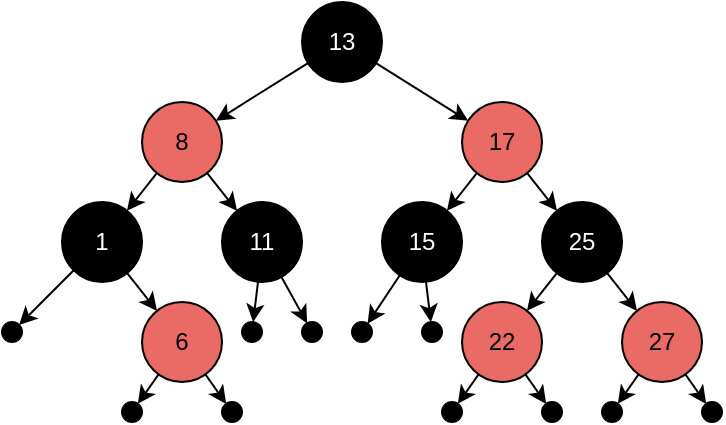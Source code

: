 <mxfile version="22.0.3" type="device">
  <diagram name="Page-1" id="LSbP4V47tpOACBhXlLEB">
    <mxGraphModel dx="619" dy="529" grid="1" gridSize="10" guides="1" tooltips="1" connect="1" arrows="1" fold="1" page="1" pageScale="1" pageWidth="700" pageHeight="210" math="0" shadow="0">
      <root>
        <mxCell id="0" />
        <mxCell id="1" parent="0" />
        <mxCell id="43nEJZOgeesaap-Se7oP-12" style="rounded=0;orthogonalLoop=1;jettySize=auto;html=1;" edge="1" parent="1" source="43nEJZOgeesaap-Se7oP-1" target="43nEJZOgeesaap-Se7oP-2">
          <mxGeometry relative="1" as="geometry" />
        </mxCell>
        <mxCell id="43nEJZOgeesaap-Se7oP-13" style="rounded=0;orthogonalLoop=1;jettySize=auto;html=1;" edge="1" parent="1" source="43nEJZOgeesaap-Se7oP-1" target="43nEJZOgeesaap-Se7oP-5">
          <mxGeometry relative="1" as="geometry" />
        </mxCell>
        <mxCell id="43nEJZOgeesaap-Se7oP-1" value="13" style="ellipse;whiteSpace=wrap;html=1;aspect=fixed;fillColor=#000000;fontColor=#FFFFFF;" vertex="1" parent="1">
          <mxGeometry x="320" width="40" height="40" as="geometry" />
        </mxCell>
        <mxCell id="43nEJZOgeesaap-Se7oP-2" value="8" style="ellipse;whiteSpace=wrap;html=1;aspect=fixed;fillColor=#EA6B66;" vertex="1" parent="1">
          <mxGeometry x="240" y="50" width="40" height="40" as="geometry" />
        </mxCell>
        <mxCell id="43nEJZOgeesaap-Se7oP-3" value="1" style="ellipse;whiteSpace=wrap;html=1;aspect=fixed;fillColor=#000000;fontColor=#FFFFFF;" vertex="1" parent="1">
          <mxGeometry x="200" y="100" width="40" height="40" as="geometry" />
        </mxCell>
        <mxCell id="43nEJZOgeesaap-Se7oP-4" value="11" style="ellipse;whiteSpace=wrap;html=1;aspect=fixed;fillColor=#000000;fontColor=#FFFFFF;" vertex="1" parent="1">
          <mxGeometry x="280" y="100" width="40" height="40" as="geometry" />
        </mxCell>
        <mxCell id="43nEJZOgeesaap-Se7oP-5" value="17" style="ellipse;whiteSpace=wrap;html=1;aspect=fixed;fillColor=#EA6B66;" vertex="1" parent="1">
          <mxGeometry x="400" y="50" width="40" height="40" as="geometry" />
        </mxCell>
        <mxCell id="43nEJZOgeesaap-Se7oP-6" value="15" style="ellipse;whiteSpace=wrap;html=1;aspect=fixed;fillColor=#000000;fontColor=#FFFFFF;" vertex="1" parent="1">
          <mxGeometry x="360" y="100" width="40" height="40" as="geometry" />
        </mxCell>
        <mxCell id="43nEJZOgeesaap-Se7oP-7" value="25" style="ellipse;whiteSpace=wrap;html=1;aspect=fixed;fillColor=#000000;fontColor=#FFFFFF;" vertex="1" parent="1">
          <mxGeometry x="440" y="100" width="40" height="40" as="geometry" />
        </mxCell>
        <mxCell id="43nEJZOgeesaap-Se7oP-8" value="22" style="ellipse;whiteSpace=wrap;html=1;aspect=fixed;fillColor=#EA6B66;" vertex="1" parent="1">
          <mxGeometry x="400" y="150" width="40" height="40" as="geometry" />
        </mxCell>
        <mxCell id="43nEJZOgeesaap-Se7oP-9" value="27" style="ellipse;whiteSpace=wrap;html=1;aspect=fixed;fillColor=#EA6B66;" vertex="1" parent="1">
          <mxGeometry x="480" y="150" width="40" height="40" as="geometry" />
        </mxCell>
        <mxCell id="43nEJZOgeesaap-Se7oP-11" value="6" style="ellipse;whiteSpace=wrap;html=1;aspect=fixed;fillColor=#EA6B66;" vertex="1" parent="1">
          <mxGeometry x="240" y="150" width="40" height="40" as="geometry" />
        </mxCell>
        <mxCell id="43nEJZOgeesaap-Se7oP-14" style="rounded=0;orthogonalLoop=1;jettySize=auto;html=1;" edge="1" parent="1" source="43nEJZOgeesaap-Se7oP-2" target="43nEJZOgeesaap-Se7oP-3">
          <mxGeometry relative="1" as="geometry">
            <mxPoint x="315" y="43" as="sourcePoint" />
            <mxPoint x="285" y="67" as="targetPoint" />
          </mxGeometry>
        </mxCell>
        <mxCell id="43nEJZOgeesaap-Se7oP-15" style="rounded=0;orthogonalLoop=1;jettySize=auto;html=1;" edge="1" parent="1" source="43nEJZOgeesaap-Se7oP-2" target="43nEJZOgeesaap-Se7oP-4">
          <mxGeometry relative="1" as="geometry">
            <mxPoint x="325" y="53" as="sourcePoint" />
            <mxPoint x="295" y="77" as="targetPoint" />
          </mxGeometry>
        </mxCell>
        <mxCell id="43nEJZOgeesaap-Se7oP-16" style="rounded=0;orthogonalLoop=1;jettySize=auto;html=1;" edge="1" parent="1" source="43nEJZOgeesaap-Se7oP-5" target="43nEJZOgeesaap-Se7oP-6">
          <mxGeometry relative="1" as="geometry">
            <mxPoint x="335" y="63" as="sourcePoint" />
            <mxPoint x="305" y="87" as="targetPoint" />
          </mxGeometry>
        </mxCell>
        <mxCell id="43nEJZOgeesaap-Se7oP-17" style="rounded=0;orthogonalLoop=1;jettySize=auto;html=1;" edge="1" parent="1" source="43nEJZOgeesaap-Se7oP-5" target="43nEJZOgeesaap-Se7oP-7">
          <mxGeometry relative="1" as="geometry">
            <mxPoint x="345" y="73" as="sourcePoint" />
            <mxPoint x="315" y="97" as="targetPoint" />
          </mxGeometry>
        </mxCell>
        <mxCell id="43nEJZOgeesaap-Se7oP-18" style="rounded=0;orthogonalLoop=1;jettySize=auto;html=1;" edge="1" parent="1" source="43nEJZOgeesaap-Se7oP-3" target="43nEJZOgeesaap-Se7oP-11">
          <mxGeometry relative="1" as="geometry">
            <mxPoint x="355" y="83" as="sourcePoint" />
            <mxPoint x="325" y="107" as="targetPoint" />
          </mxGeometry>
        </mxCell>
        <mxCell id="43nEJZOgeesaap-Se7oP-19" style="rounded=0;orthogonalLoop=1;jettySize=auto;html=1;" edge="1" parent="1" source="43nEJZOgeesaap-Se7oP-7" target="43nEJZOgeesaap-Se7oP-8">
          <mxGeometry relative="1" as="geometry">
            <mxPoint x="365" y="93" as="sourcePoint" />
            <mxPoint x="335" y="117" as="targetPoint" />
          </mxGeometry>
        </mxCell>
        <mxCell id="43nEJZOgeesaap-Se7oP-20" style="rounded=0;orthogonalLoop=1;jettySize=auto;html=1;" edge="1" parent="1" source="43nEJZOgeesaap-Se7oP-7" target="43nEJZOgeesaap-Se7oP-9">
          <mxGeometry relative="1" as="geometry">
            <mxPoint x="375" y="103" as="sourcePoint" />
            <mxPoint x="345" y="127" as="targetPoint" />
          </mxGeometry>
        </mxCell>
        <mxCell id="43nEJZOgeesaap-Se7oP-21" style="rounded=0;orthogonalLoop=1;jettySize=auto;html=1;" edge="1" parent="1" source="43nEJZOgeesaap-Se7oP-3" target="43nEJZOgeesaap-Se7oP-23">
          <mxGeometry relative="1" as="geometry">
            <mxPoint x="385" y="113" as="sourcePoint" />
            <mxPoint x="188" y="160" as="targetPoint" />
          </mxGeometry>
        </mxCell>
        <mxCell id="43nEJZOgeesaap-Se7oP-23" value="" style="ellipse;whiteSpace=wrap;html=1;aspect=fixed;fillColor=#000000;" vertex="1" parent="1">
          <mxGeometry x="170" y="160" width="10" height="10" as="geometry" />
        </mxCell>
        <mxCell id="43nEJZOgeesaap-Se7oP-25" value="" style="ellipse;whiteSpace=wrap;html=1;aspect=fixed;fillColor=#000000;" vertex="1" parent="1">
          <mxGeometry x="230" y="200" width="10" height="10" as="geometry" />
        </mxCell>
        <mxCell id="43nEJZOgeesaap-Se7oP-26" style="rounded=0;orthogonalLoop=1;jettySize=auto;html=1;" edge="1" parent="1" source="43nEJZOgeesaap-Se7oP-11" target="43nEJZOgeesaap-Se7oP-25">
          <mxGeometry relative="1" as="geometry">
            <mxPoint x="218" y="146" as="sourcePoint" />
            <mxPoint x="196" y="172" as="targetPoint" />
          </mxGeometry>
        </mxCell>
        <mxCell id="43nEJZOgeesaap-Se7oP-27" style="rounded=0;orthogonalLoop=1;jettySize=auto;html=1;" edge="1" parent="1" source="43nEJZOgeesaap-Se7oP-11" target="43nEJZOgeesaap-Se7oP-28">
          <mxGeometry relative="1" as="geometry">
            <mxPoint x="228" y="156" as="sourcePoint" />
            <mxPoint x="206" y="182" as="targetPoint" />
          </mxGeometry>
        </mxCell>
        <mxCell id="43nEJZOgeesaap-Se7oP-28" value="" style="ellipse;whiteSpace=wrap;html=1;aspect=fixed;fillColor=#000000;" vertex="1" parent="1">
          <mxGeometry x="280" y="200" width="10" height="10" as="geometry" />
        </mxCell>
        <mxCell id="43nEJZOgeesaap-Se7oP-33" value="" style="ellipse;whiteSpace=wrap;html=1;aspect=fixed;fillColor=#000000;" vertex="1" parent="1">
          <mxGeometry x="520" y="200" width="10" height="10" as="geometry" />
        </mxCell>
        <mxCell id="43nEJZOgeesaap-Se7oP-34" value="" style="ellipse;whiteSpace=wrap;html=1;aspect=fixed;fillColor=#000000;" vertex="1" parent="1">
          <mxGeometry x="470" y="200" width="10" height="10" as="geometry" />
        </mxCell>
        <mxCell id="43nEJZOgeesaap-Se7oP-35" value="" style="ellipse;whiteSpace=wrap;html=1;aspect=fixed;fillColor=#000000;" vertex="1" parent="1">
          <mxGeometry x="440" y="200" width="10" height="10" as="geometry" />
        </mxCell>
        <mxCell id="43nEJZOgeesaap-Se7oP-36" value="" style="ellipse;whiteSpace=wrap;html=1;aspect=fixed;fillColor=#000000;" vertex="1" parent="1">
          <mxGeometry x="390" y="200" width="10" height="10" as="geometry" />
        </mxCell>
        <mxCell id="43nEJZOgeesaap-Se7oP-37" style="rounded=0;orthogonalLoop=1;jettySize=auto;html=1;" edge="1" parent="1" source="43nEJZOgeesaap-Se7oP-8" target="43nEJZOgeesaap-Se7oP-36">
          <mxGeometry relative="1" as="geometry">
            <mxPoint x="282" y="196" as="sourcePoint" />
            <mxPoint x="294" y="212" as="targetPoint" />
          </mxGeometry>
        </mxCell>
        <mxCell id="43nEJZOgeesaap-Se7oP-38" style="rounded=0;orthogonalLoop=1;jettySize=auto;html=1;" edge="1" parent="1" source="43nEJZOgeesaap-Se7oP-8" target="43nEJZOgeesaap-Se7oP-35">
          <mxGeometry relative="1" as="geometry">
            <mxPoint x="282" y="196" as="sourcePoint" />
            <mxPoint x="294" y="212" as="targetPoint" />
          </mxGeometry>
        </mxCell>
        <mxCell id="43nEJZOgeesaap-Se7oP-39" style="rounded=0;orthogonalLoop=1;jettySize=auto;html=1;" edge="1" parent="1" source="43nEJZOgeesaap-Se7oP-9" target="43nEJZOgeesaap-Se7oP-34">
          <mxGeometry relative="1" as="geometry">
            <mxPoint x="292" y="206" as="sourcePoint" />
            <mxPoint x="304" y="222" as="targetPoint" />
          </mxGeometry>
        </mxCell>
        <mxCell id="43nEJZOgeesaap-Se7oP-40" style="rounded=0;orthogonalLoop=1;jettySize=auto;html=1;" edge="1" parent="1" source="43nEJZOgeesaap-Se7oP-9" target="43nEJZOgeesaap-Se7oP-33">
          <mxGeometry relative="1" as="geometry">
            <mxPoint x="302" y="216" as="sourcePoint" />
            <mxPoint x="314" y="232" as="targetPoint" />
          </mxGeometry>
        </mxCell>
        <mxCell id="43nEJZOgeesaap-Se7oP-41" value="" style="ellipse;whiteSpace=wrap;html=1;aspect=fixed;fillColor=#000000;" vertex="1" parent="1">
          <mxGeometry x="290" y="160" width="10" height="10" as="geometry" />
        </mxCell>
        <mxCell id="43nEJZOgeesaap-Se7oP-42" style="rounded=0;orthogonalLoop=1;jettySize=auto;html=1;" edge="1" parent="1" target="43nEJZOgeesaap-Se7oP-41" source="43nEJZOgeesaap-Se7oP-4">
          <mxGeometry relative="1" as="geometry">
            <mxPoint x="308" y="153" as="sourcePoint" />
            <mxPoint x="256" y="139" as="targetPoint" />
          </mxGeometry>
        </mxCell>
        <mxCell id="43nEJZOgeesaap-Se7oP-43" style="rounded=0;orthogonalLoop=1;jettySize=auto;html=1;" edge="1" parent="1" target="43nEJZOgeesaap-Se7oP-44" source="43nEJZOgeesaap-Se7oP-4">
          <mxGeometry relative="1" as="geometry">
            <mxPoint x="332" y="153" as="sourcePoint" />
            <mxPoint x="266" y="149" as="targetPoint" />
          </mxGeometry>
        </mxCell>
        <mxCell id="43nEJZOgeesaap-Se7oP-44" value="" style="ellipse;whiteSpace=wrap;html=1;aspect=fixed;fillColor=#000000;" vertex="1" parent="1">
          <mxGeometry x="320" y="160" width="10" height="10" as="geometry" />
        </mxCell>
        <mxCell id="43nEJZOgeesaap-Se7oP-45" value="" style="ellipse;whiteSpace=wrap;html=1;aspect=fixed;fillColor=#000000;" vertex="1" parent="1">
          <mxGeometry x="345" y="160" width="10" height="10" as="geometry" />
        </mxCell>
        <mxCell id="43nEJZOgeesaap-Se7oP-46" style="rounded=0;orthogonalLoop=1;jettySize=auto;html=1;" edge="1" parent="1" target="43nEJZOgeesaap-Se7oP-45" source="43nEJZOgeesaap-Se7oP-6">
          <mxGeometry relative="1" as="geometry">
            <mxPoint x="333" y="193" as="sourcePoint" />
            <mxPoint x="281" y="179" as="targetPoint" />
          </mxGeometry>
        </mxCell>
        <mxCell id="43nEJZOgeesaap-Se7oP-47" style="rounded=0;orthogonalLoop=1;jettySize=auto;html=1;" edge="1" parent="1" target="43nEJZOgeesaap-Se7oP-48" source="43nEJZOgeesaap-Se7oP-6">
          <mxGeometry relative="1" as="geometry">
            <mxPoint x="357" y="193" as="sourcePoint" />
            <mxPoint x="291" y="189" as="targetPoint" />
          </mxGeometry>
        </mxCell>
        <mxCell id="43nEJZOgeesaap-Se7oP-48" value="" style="ellipse;whiteSpace=wrap;html=1;aspect=fixed;fillColor=#000000;" vertex="1" parent="1">
          <mxGeometry x="380" y="160" width="10" height="10" as="geometry" />
        </mxCell>
      </root>
    </mxGraphModel>
  </diagram>
</mxfile>
